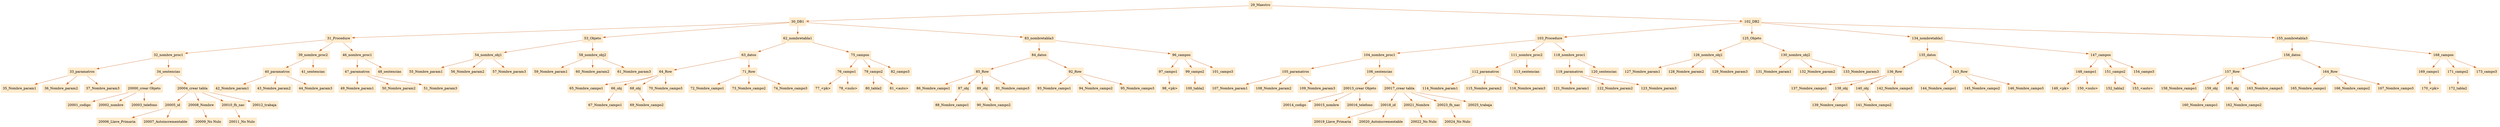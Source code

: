 digraph G {node[shape=box, style=filled, color=blanchedalmond]; edge[color=chocolate3];rankdir=UD 

"29_Maestro"->"30_DB1""30_DB1"->"31_Procedure""31_Procedure"->"32_nombre_proc1""32_nombre_proc1"->"33_paramatros""33_paramatros"->"35_Nombre_param1""33_paramatros"->"36_Nombre_param2""33_paramatros"->"37_Nombre_param3""32_nombre_proc1"->"34_sentencias""34_sentencias"->"20000_crear Objeto""20000_crear Objeto"->"20001_codigo""20000_crear Objeto"->"20002_nombre""20000_crear Objeto"->"20003_telefono""34_sentencias"->"20004_crear tabla""20004_crear tabla"->"20005_id""20005_id"->"20006_Llave_Primaria""20005_id"->"20007_Autoincrementable""20004_crear tabla"->"20008_Nombre""20008_Nombre"->"20009_No Nulo""20004_crear tabla"->"20010_fh_nac""20010_fh_nac"->"20011_No Nulo""20004_crear tabla"->"20012_trabaja""31_Procedure"->"39_nombre_proc2""39_nombre_proc2"->"40_paramatros""40_paramatros"->"42_Nombre_param1""40_paramatros"->"43_Nombre_param2""40_paramatros"->"44_Nombre_param3""39_nombre_proc2"->"41_sentencias""31_Procedure"->"46_nombre_proc1""46_nombre_proc1"->"47_paramatros""47_paramatros"->"49_Nombre_param1""47_paramatros"->"50_Nombre_param2""47_paramatros"->"51_Nombre_param3""46_nombre_proc1"->"48_sentencias""30_DB1"->"53_Objeto""53_Objeto"->"54_nombre_obj1""54_nombre_obj1"->"55_Nombre_param1""54_nombre_obj1"->"56_Nombre_param2""54_nombre_obj1"->"57_Nombre_param3""53_Objeto"->"58_nombre_obj2""58_nombre_obj2"->"59_Nombre_param1""58_nombre_obj2"->"60_Nombre_param2""58_nombre_obj2"->"61_Nombre_param3""30_DB1"->"62_nombretabla1""62_nombretabla1"->"63_datos""63_datos"->"64_Row""64_Row"->"65_Nombre_campo1""64_Row"->"66_obj""66_obj"->"67_Nombre_campo1""64_Row"->"68_obj""68_obj"->"69_Nombre_campo2""64_Row"->"70_Nombre_campo3""63_datos"->"71_Row""71_Row"->"72_Nombre_campo1""71_Row"->"73_Nombre_campo2""71_Row"->"74_Nombre_campo3""62_nombretabla1"->"75_campos""75_campos"->"76_campo1""76_campo1"->"77_<pk>""76_campo1"->"78_<nulo>""75_campos"->"79_campo2""79_campo2"->"80_tabla2""79_campo2"->"81_<auto>""75_campos"->"82_campo3""30_DB1"->"83_nombretabla3""83_nombretabla3"->"84_datos""84_datos"->"85_Row""85_Row"->"86_Nombre_campo1""85_Row"->"87_obj""87_obj"->"88_Nombre_campo1""85_Row"->"89_obj""89_obj"->"90_Nombre_campo2""85_Row"->"91_Nombre_campo3""84_datos"->"92_Row""92_Row"->"93_Nombre_campo1""92_Row"->"94_Nombre_campo2""92_Row"->"95_Nombre_campo3""83_nombretabla3"->"96_campos""96_campos"->"97_campo1""97_campo1"->"98_<pk>""96_campos"->"99_campo2""99_campo2"->"100_tabla2""96_campos"->"101_campo3""29_Maestro"->"102_DB2""102_DB2"->"103_Procedure""103_Procedure"->"104_nombre_proc1""104_nombre_proc1"->"105_paramatros""105_paramatros"->"107_Nombre_param1""105_paramatros"->"108_Nombre_param2""105_paramatros"->"109_Nombre_param3""104_nombre_proc1"->"106_sentencias""106_sentencias"->"20013_crear Objeto""20013_crear Objeto"->"20014_codigo""20013_crear Objeto"->"20015_nombre""20013_crear Objeto"->"20016_telefono""106_sentencias"->"20017_crear tabla""20017_crear tabla"->"20018_id""20018_id"->"20019_Llave_Primaria""20018_id"->"20020_Autoincrementable""20017_crear tabla"->"20021_Nombre""20021_Nombre"->"20022_No Nulo""20017_crear tabla"->"20023_fh_nac""20023_fh_nac"->"20024_No Nulo""20017_crear tabla"->"20025_trabaja""103_Procedure"->"111_nombre_proc2""111_nombre_proc2"->"112_paramatros""112_paramatros"->"114_Nombre_param1""112_paramatros"->"115_Nombre_param2""112_paramatros"->"116_Nombre_param3""111_nombre_proc2"->"113_sentencias""103_Procedure"->"118_nombre_proc1""118_nombre_proc1"->"119_paramatros""119_paramatros"->"121_Nombre_param1""119_paramatros"->"122_Nombre_param2""119_paramatros"->"123_Nombre_param3""118_nombre_proc1"->"120_sentencias""102_DB2"->"125_Objeto""125_Objeto"->"126_nombre_obj1""126_nombre_obj1"->"127_Nombre_param1""126_nombre_obj1"->"128_Nombre_param2""126_nombre_obj1"->"129_Nombre_param3""125_Objeto"->"130_nombre_obj2""130_nombre_obj2"->"131_Nombre_param1""130_nombre_obj2"->"132_Nombre_param2""130_nombre_obj2"->"133_Nombre_param3""102_DB2"->"134_nombretabla1""134_nombretabla1"->"135_datos""135_datos"->"136_Row""136_Row"->"137_Nombre_campo1""136_Row"->"138_obj""138_obj"->"139_Nombre_campo1""136_Row"->"140_obj""140_obj"->"141_Nombre_campo2""136_Row"->"142_Nombre_campo3""135_datos"->"143_Row""143_Row"->"144_Nombre_campo1""143_Row"->"145_Nombre_campo2""143_Row"->"146_Nombre_campo3""134_nombretabla1"->"147_campos""147_campos"->"148_campo1""148_campo1"->"149_<pk>""148_campo1"->"150_<nulo>""147_campos"->"151_campo2""151_campo2"->"152_tabla2""151_campo2"->"153_<auto>""147_campos"->"154_campo3""102_DB2"->"155_nombretabla3""155_nombretabla3"->"156_datos""156_datos"->"157_Row""157_Row"->"158_Nombre_campo1""157_Row"->"159_obj""159_obj"->"160_Nombre_campo1""157_Row"->"161_obj""161_obj"->"162_Nombre_campo2""157_Row"->"163_Nombre_campo3""156_datos"->"164_Row""164_Row"->"165_Nombre_campo1""164_Row"->"166_Nombre_campo2""164_Row"->"167_Nombre_campo3""155_nombretabla3"->"168_campos""168_campos"->"169_campo1""169_campo1"->"170_<pk>""168_campos"->"171_campo2""171_campo2"->"172_tabla2""168_campos"->"173_campo3"

}
